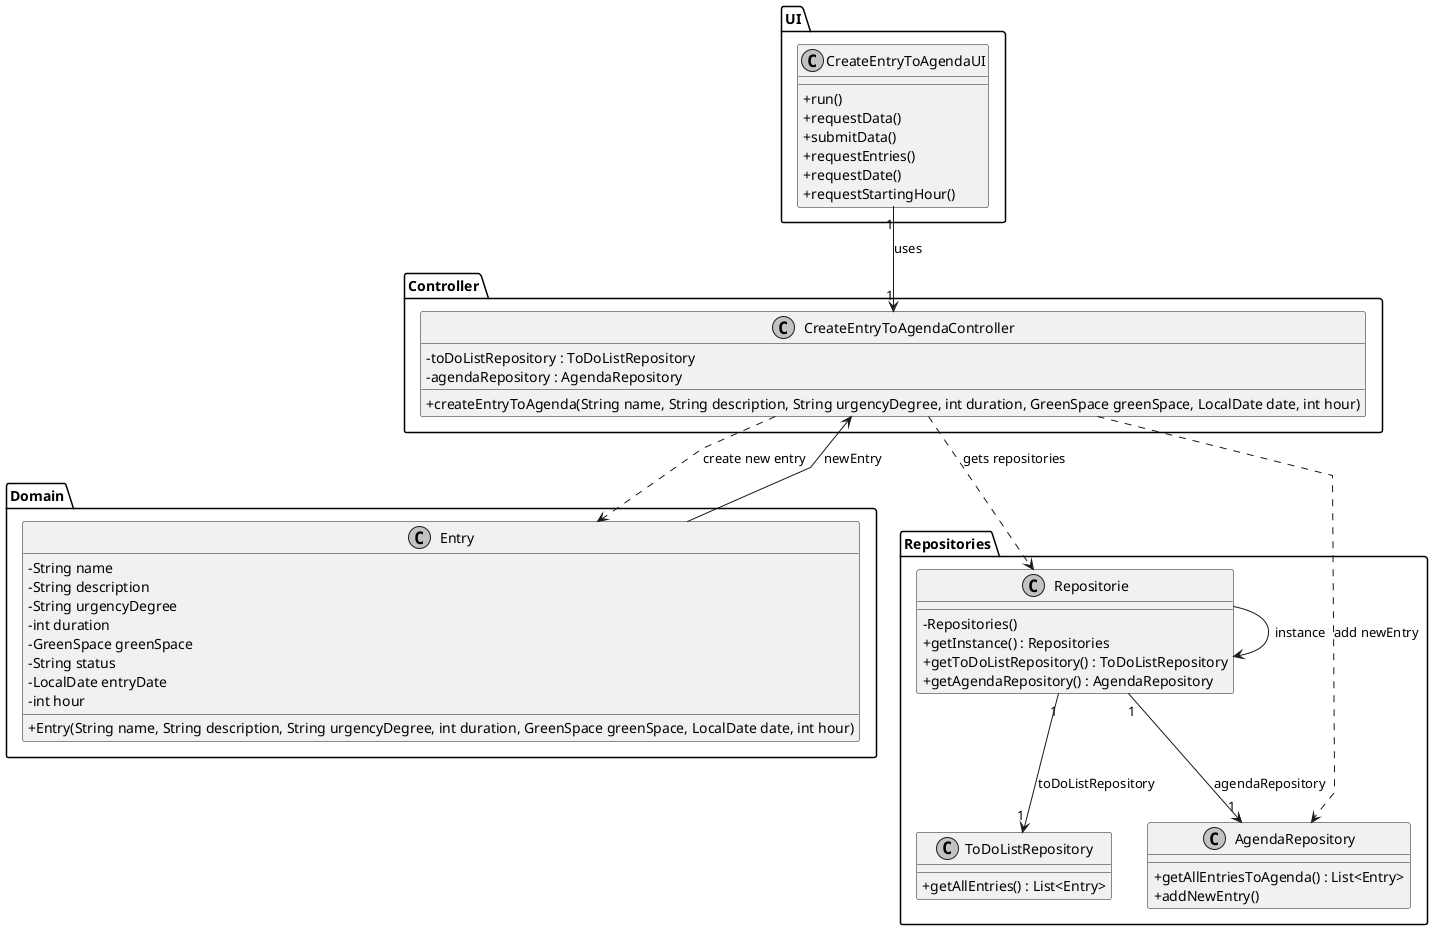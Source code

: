 @startuml
skinparam monochrome true
skinparam packageStyle rectangle
skinparam shadowing false
skinparam linetype polyline
skinparam classAttributeIconSize 0

Package Controller <<Folder>>{
class CreateEntryToAgendaController {
    - toDoListRepository : ToDoListRepository
    - agendaRepository : AgendaRepository
    + createEntryToAgenda(String name, String description, String urgencyDegree, int duration, GreenSpace greenSpace, LocalDate date, int hour)
}
}
Package UI <<Folder>>{
class CreateEntryToAgendaUI {
    + run()
    + requestData()
    + submitData()
    + requestEntries()
    + requestDate()
    + requestStartingHour()
}
}


Package Domain <<Folder>>{
class Entry {
    - String name
    - String description
    - String urgencyDegree
    - int duration
    - GreenSpace greenSpace
    - String status
    - LocalDate entryDate
    - int hour
    + Entry(String name, String description, String urgencyDegree, int duration, GreenSpace greenSpace, LocalDate date, int hour)

}
}
Package Repositories <<Folder>>{
class Repositorie {
    - Repositories()
    + getInstance() : Repositories
    + getToDoListRepository() : ToDoListRepository
    + getAgendaRepository() : AgendaRepository
}
}
Package Repositories <<Folder>>{
class ToDoListRepository {
    + getAllEntries() : List<Entry>
}
}

Package Repositories <<Folder>>{
class AgendaRepository {
    + getAllEntriesToAgenda() : List<Entry>
    + addNewEntry()
}
}

CreateEntryToAgendaUI "1" --> "1" CreateEntryToAgendaController : uses
CreateEntryToAgendaController ..> Repositorie : gets repositories
Repositorie --> Repositorie : instance
Repositorie "1" --> "1" ToDoListRepository : toDoListRepository
Repositorie "1" --> "1" AgendaRepository : agendaRepository

CreateEntryToAgendaController ..> Entry : create new entry
Entry --> CreateEntryToAgendaController : newEntry
CreateEntryToAgendaController ..> AgendaRepository : add newEntry

@enduml

